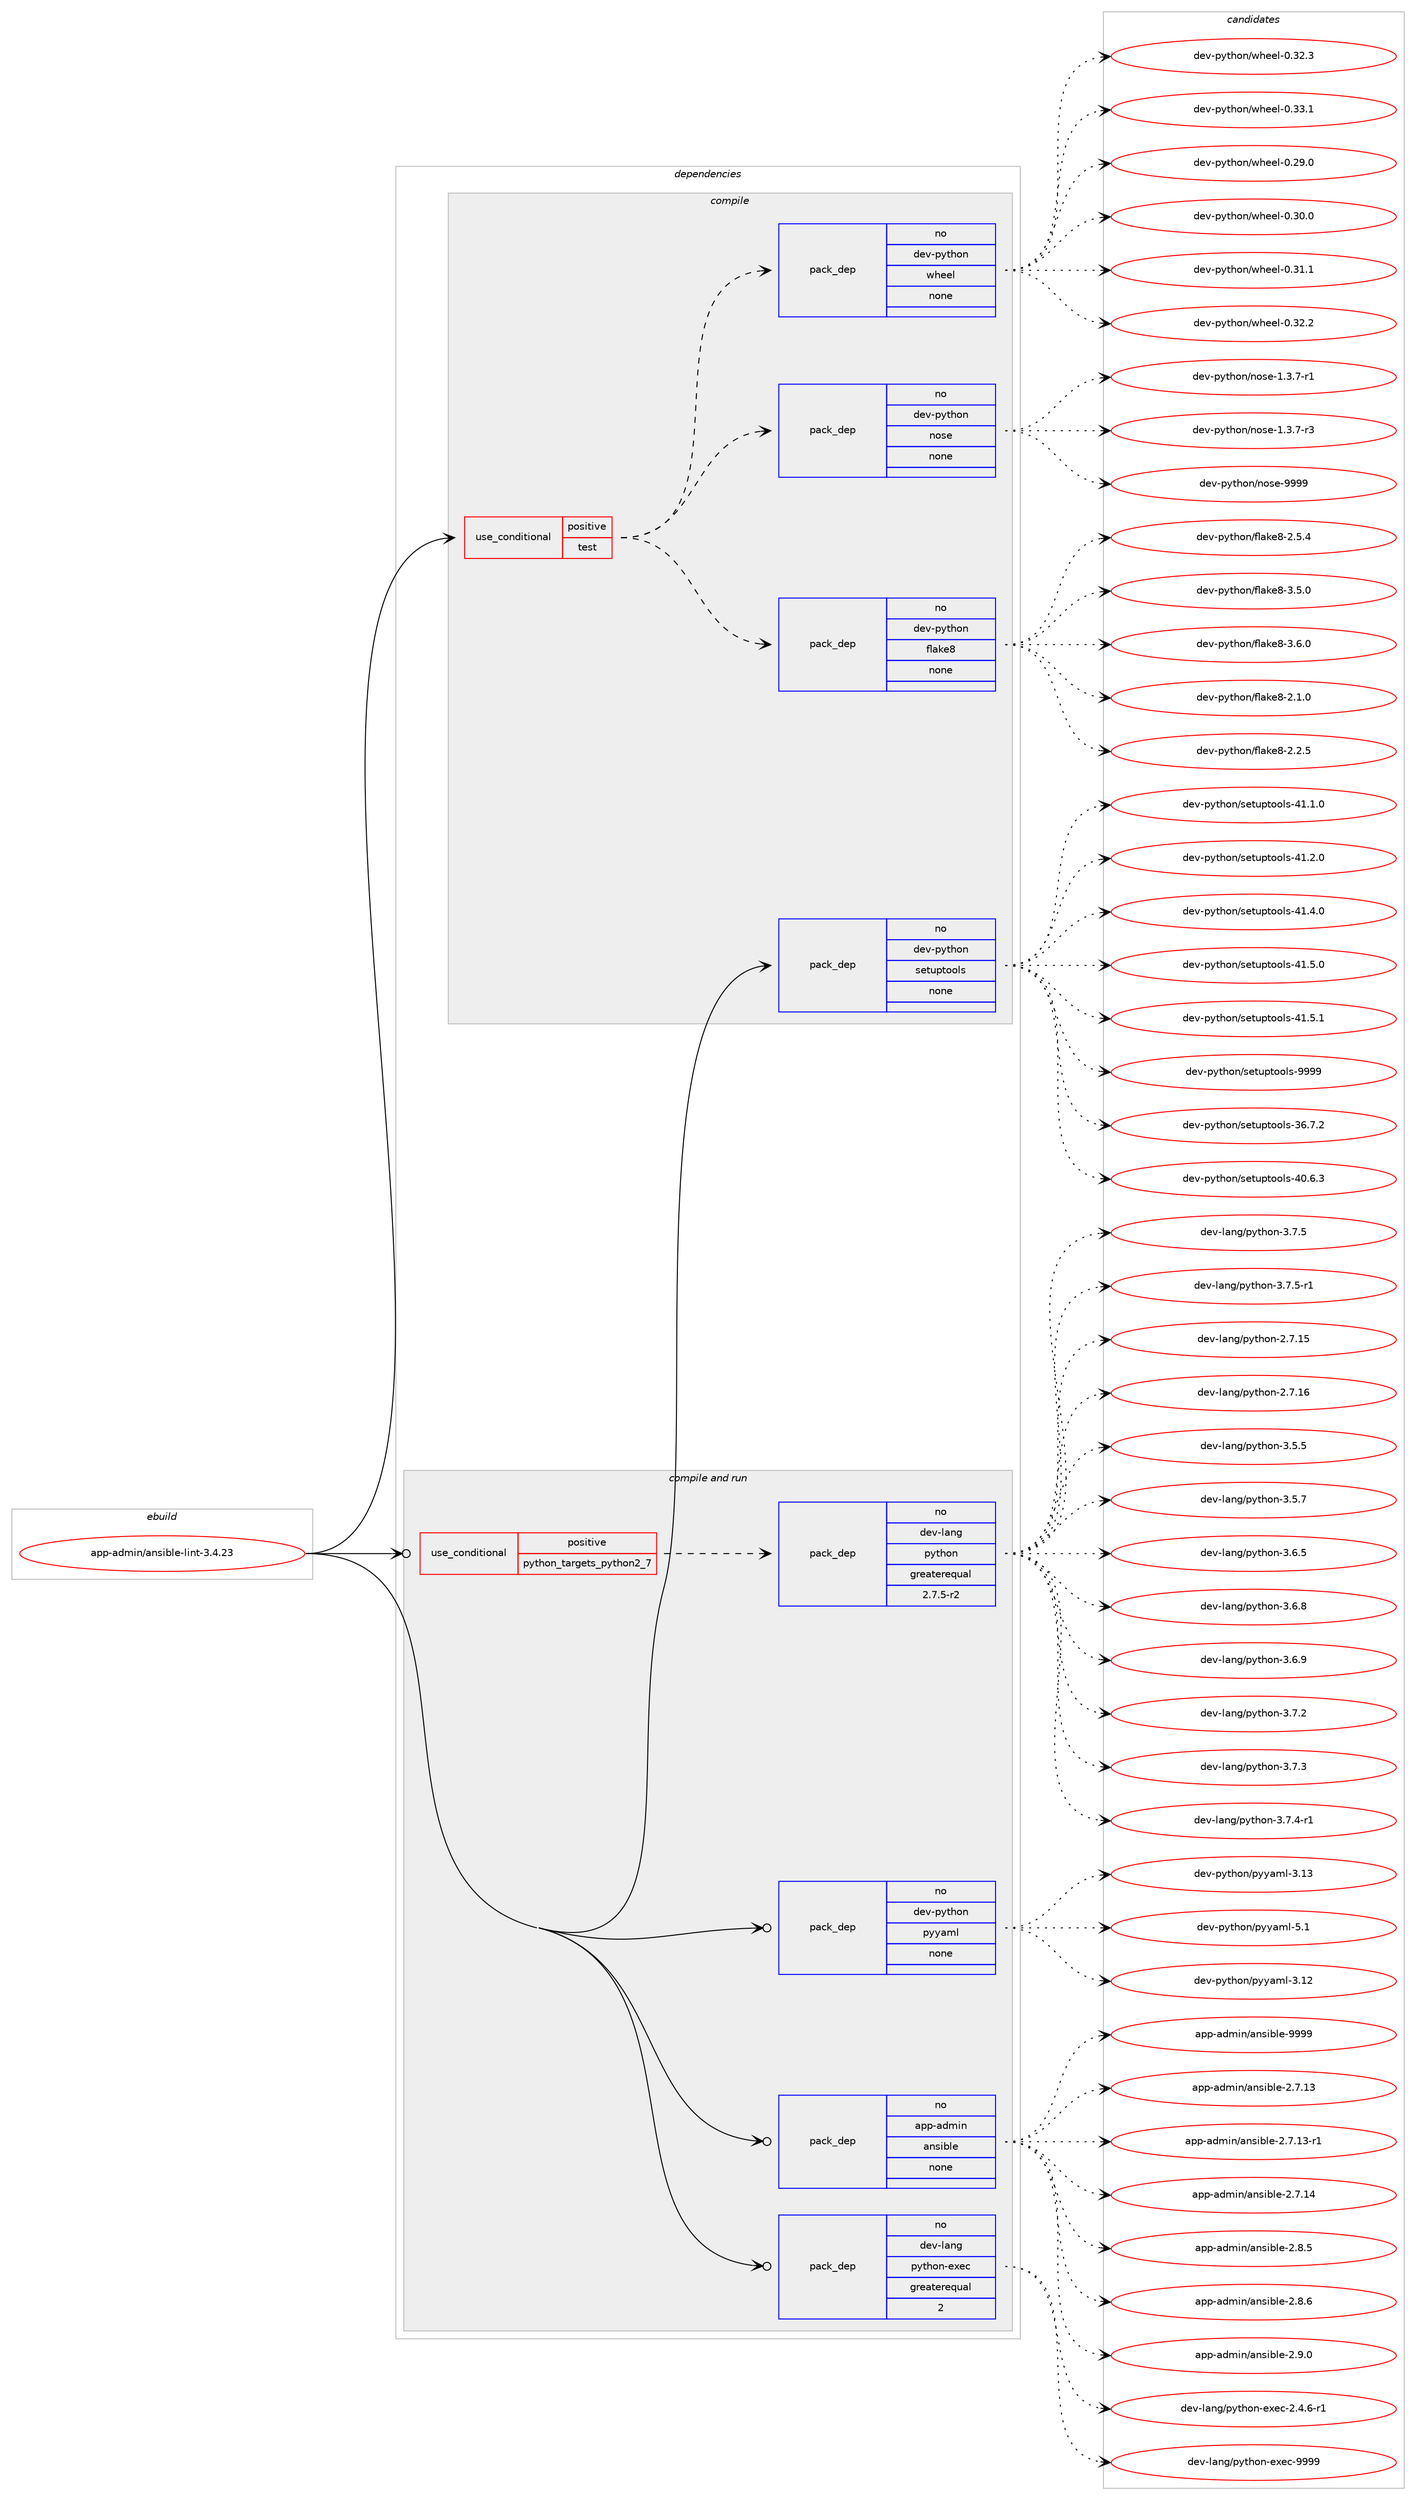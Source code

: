 digraph prolog {

# *************
# Graph options
# *************

newrank=true;
concentrate=true;
compound=true;
graph [rankdir=LR,fontname=Helvetica,fontsize=10,ranksep=1.5];#, ranksep=2.5, nodesep=0.2];
edge  [arrowhead=vee];
node  [fontname=Helvetica,fontsize=10];

# **********
# The ebuild
# **********

subgraph cluster_leftcol {
color=gray;
rank=same;
label=<<i>ebuild</i>>;
id [label="app-admin/ansible-lint-3.4.23", color=red, width=4, href="../app-admin/ansible-lint-3.4.23.svg"];
}

# ****************
# The dependencies
# ****************

subgraph cluster_midcol {
color=gray;
label=<<i>dependencies</i>>;
subgraph cluster_compile {
fillcolor="#eeeeee";
style=filled;
label=<<i>compile</i>>;
subgraph cond110689 {
dependency465473 [label=<<TABLE BORDER="0" CELLBORDER="1" CELLSPACING="0" CELLPADDING="4"><TR><TD ROWSPAN="3" CELLPADDING="10">use_conditional</TD></TR><TR><TD>positive</TD></TR><TR><TD>test</TD></TR></TABLE>>, shape=none, color=red];
subgraph pack346326 {
dependency465474 [label=<<TABLE BORDER="0" CELLBORDER="1" CELLSPACING="0" CELLPADDING="4" WIDTH="220"><TR><TD ROWSPAN="6" CELLPADDING="30">pack_dep</TD></TR><TR><TD WIDTH="110">no</TD></TR><TR><TD>dev-python</TD></TR><TR><TD>flake8</TD></TR><TR><TD>none</TD></TR><TR><TD></TD></TR></TABLE>>, shape=none, color=blue];
}
dependency465473:e -> dependency465474:w [weight=20,style="dashed",arrowhead="vee"];
subgraph pack346327 {
dependency465475 [label=<<TABLE BORDER="0" CELLBORDER="1" CELLSPACING="0" CELLPADDING="4" WIDTH="220"><TR><TD ROWSPAN="6" CELLPADDING="30">pack_dep</TD></TR><TR><TD WIDTH="110">no</TD></TR><TR><TD>dev-python</TD></TR><TR><TD>nose</TD></TR><TR><TD>none</TD></TR><TR><TD></TD></TR></TABLE>>, shape=none, color=blue];
}
dependency465473:e -> dependency465475:w [weight=20,style="dashed",arrowhead="vee"];
subgraph pack346328 {
dependency465476 [label=<<TABLE BORDER="0" CELLBORDER="1" CELLSPACING="0" CELLPADDING="4" WIDTH="220"><TR><TD ROWSPAN="6" CELLPADDING="30">pack_dep</TD></TR><TR><TD WIDTH="110">no</TD></TR><TR><TD>dev-python</TD></TR><TR><TD>wheel</TD></TR><TR><TD>none</TD></TR><TR><TD></TD></TR></TABLE>>, shape=none, color=blue];
}
dependency465473:e -> dependency465476:w [weight=20,style="dashed",arrowhead="vee"];
}
id:e -> dependency465473:w [weight=20,style="solid",arrowhead="vee"];
subgraph pack346329 {
dependency465477 [label=<<TABLE BORDER="0" CELLBORDER="1" CELLSPACING="0" CELLPADDING="4" WIDTH="220"><TR><TD ROWSPAN="6" CELLPADDING="30">pack_dep</TD></TR><TR><TD WIDTH="110">no</TD></TR><TR><TD>dev-python</TD></TR><TR><TD>setuptools</TD></TR><TR><TD>none</TD></TR><TR><TD></TD></TR></TABLE>>, shape=none, color=blue];
}
id:e -> dependency465477:w [weight=20,style="solid",arrowhead="vee"];
}
subgraph cluster_compileandrun {
fillcolor="#eeeeee";
style=filled;
label=<<i>compile and run</i>>;
subgraph cond110690 {
dependency465478 [label=<<TABLE BORDER="0" CELLBORDER="1" CELLSPACING="0" CELLPADDING="4"><TR><TD ROWSPAN="3" CELLPADDING="10">use_conditional</TD></TR><TR><TD>positive</TD></TR><TR><TD>python_targets_python2_7</TD></TR></TABLE>>, shape=none, color=red];
subgraph pack346330 {
dependency465479 [label=<<TABLE BORDER="0" CELLBORDER="1" CELLSPACING="0" CELLPADDING="4" WIDTH="220"><TR><TD ROWSPAN="6" CELLPADDING="30">pack_dep</TD></TR><TR><TD WIDTH="110">no</TD></TR><TR><TD>dev-lang</TD></TR><TR><TD>python</TD></TR><TR><TD>greaterequal</TD></TR><TR><TD>2.7.5-r2</TD></TR></TABLE>>, shape=none, color=blue];
}
dependency465478:e -> dependency465479:w [weight=20,style="dashed",arrowhead="vee"];
}
id:e -> dependency465478:w [weight=20,style="solid",arrowhead="odotvee"];
subgraph pack346331 {
dependency465480 [label=<<TABLE BORDER="0" CELLBORDER="1" CELLSPACING="0" CELLPADDING="4" WIDTH="220"><TR><TD ROWSPAN="6" CELLPADDING="30">pack_dep</TD></TR><TR><TD WIDTH="110">no</TD></TR><TR><TD>app-admin</TD></TR><TR><TD>ansible</TD></TR><TR><TD>none</TD></TR><TR><TD></TD></TR></TABLE>>, shape=none, color=blue];
}
id:e -> dependency465480:w [weight=20,style="solid",arrowhead="odotvee"];
subgraph pack346332 {
dependency465481 [label=<<TABLE BORDER="0" CELLBORDER="1" CELLSPACING="0" CELLPADDING="4" WIDTH="220"><TR><TD ROWSPAN="6" CELLPADDING="30">pack_dep</TD></TR><TR><TD WIDTH="110">no</TD></TR><TR><TD>dev-lang</TD></TR><TR><TD>python-exec</TD></TR><TR><TD>greaterequal</TD></TR><TR><TD>2</TD></TR></TABLE>>, shape=none, color=blue];
}
id:e -> dependency465481:w [weight=20,style="solid",arrowhead="odotvee"];
subgraph pack346333 {
dependency465482 [label=<<TABLE BORDER="0" CELLBORDER="1" CELLSPACING="0" CELLPADDING="4" WIDTH="220"><TR><TD ROWSPAN="6" CELLPADDING="30">pack_dep</TD></TR><TR><TD WIDTH="110">no</TD></TR><TR><TD>dev-python</TD></TR><TR><TD>pyyaml</TD></TR><TR><TD>none</TD></TR><TR><TD></TD></TR></TABLE>>, shape=none, color=blue];
}
id:e -> dependency465482:w [weight=20,style="solid",arrowhead="odotvee"];
}
subgraph cluster_run {
fillcolor="#eeeeee";
style=filled;
label=<<i>run</i>>;
}
}

# **************
# The candidates
# **************

subgraph cluster_choices {
rank=same;
color=gray;
label=<<i>candidates</i>>;

subgraph choice346326 {
color=black;
nodesep=1;
choice10010111845112121116104111110471021089710710156455046494648 [label="dev-python/flake8-2.1.0", color=red, width=4,href="../dev-python/flake8-2.1.0.svg"];
choice10010111845112121116104111110471021089710710156455046504653 [label="dev-python/flake8-2.2.5", color=red, width=4,href="../dev-python/flake8-2.2.5.svg"];
choice10010111845112121116104111110471021089710710156455046534652 [label="dev-python/flake8-2.5.4", color=red, width=4,href="../dev-python/flake8-2.5.4.svg"];
choice10010111845112121116104111110471021089710710156455146534648 [label="dev-python/flake8-3.5.0", color=red, width=4,href="../dev-python/flake8-3.5.0.svg"];
choice10010111845112121116104111110471021089710710156455146544648 [label="dev-python/flake8-3.6.0", color=red, width=4,href="../dev-python/flake8-3.6.0.svg"];
dependency465474:e -> choice10010111845112121116104111110471021089710710156455046494648:w [style=dotted,weight="100"];
dependency465474:e -> choice10010111845112121116104111110471021089710710156455046504653:w [style=dotted,weight="100"];
dependency465474:e -> choice10010111845112121116104111110471021089710710156455046534652:w [style=dotted,weight="100"];
dependency465474:e -> choice10010111845112121116104111110471021089710710156455146534648:w [style=dotted,weight="100"];
dependency465474:e -> choice10010111845112121116104111110471021089710710156455146544648:w [style=dotted,weight="100"];
}
subgraph choice346327 {
color=black;
nodesep=1;
choice10010111845112121116104111110471101111151014549465146554511449 [label="dev-python/nose-1.3.7-r1", color=red, width=4,href="../dev-python/nose-1.3.7-r1.svg"];
choice10010111845112121116104111110471101111151014549465146554511451 [label="dev-python/nose-1.3.7-r3", color=red, width=4,href="../dev-python/nose-1.3.7-r3.svg"];
choice10010111845112121116104111110471101111151014557575757 [label="dev-python/nose-9999", color=red, width=4,href="../dev-python/nose-9999.svg"];
dependency465475:e -> choice10010111845112121116104111110471101111151014549465146554511449:w [style=dotted,weight="100"];
dependency465475:e -> choice10010111845112121116104111110471101111151014549465146554511451:w [style=dotted,weight="100"];
dependency465475:e -> choice10010111845112121116104111110471101111151014557575757:w [style=dotted,weight="100"];
}
subgraph choice346328 {
color=black;
nodesep=1;
choice100101118451121211161041111104711910410110110845484650574648 [label="dev-python/wheel-0.29.0", color=red, width=4,href="../dev-python/wheel-0.29.0.svg"];
choice100101118451121211161041111104711910410110110845484651484648 [label="dev-python/wheel-0.30.0", color=red, width=4,href="../dev-python/wheel-0.30.0.svg"];
choice100101118451121211161041111104711910410110110845484651494649 [label="dev-python/wheel-0.31.1", color=red, width=4,href="../dev-python/wheel-0.31.1.svg"];
choice100101118451121211161041111104711910410110110845484651504650 [label="dev-python/wheel-0.32.2", color=red, width=4,href="../dev-python/wheel-0.32.2.svg"];
choice100101118451121211161041111104711910410110110845484651504651 [label="dev-python/wheel-0.32.3", color=red, width=4,href="../dev-python/wheel-0.32.3.svg"];
choice100101118451121211161041111104711910410110110845484651514649 [label="dev-python/wheel-0.33.1", color=red, width=4,href="../dev-python/wheel-0.33.1.svg"];
dependency465476:e -> choice100101118451121211161041111104711910410110110845484650574648:w [style=dotted,weight="100"];
dependency465476:e -> choice100101118451121211161041111104711910410110110845484651484648:w [style=dotted,weight="100"];
dependency465476:e -> choice100101118451121211161041111104711910410110110845484651494649:w [style=dotted,weight="100"];
dependency465476:e -> choice100101118451121211161041111104711910410110110845484651504650:w [style=dotted,weight="100"];
dependency465476:e -> choice100101118451121211161041111104711910410110110845484651504651:w [style=dotted,weight="100"];
dependency465476:e -> choice100101118451121211161041111104711910410110110845484651514649:w [style=dotted,weight="100"];
}
subgraph choice346329 {
color=black;
nodesep=1;
choice100101118451121211161041111104711510111611711211611111110811545515446554650 [label="dev-python/setuptools-36.7.2", color=red, width=4,href="../dev-python/setuptools-36.7.2.svg"];
choice100101118451121211161041111104711510111611711211611111110811545524846544651 [label="dev-python/setuptools-40.6.3", color=red, width=4,href="../dev-python/setuptools-40.6.3.svg"];
choice100101118451121211161041111104711510111611711211611111110811545524946494648 [label="dev-python/setuptools-41.1.0", color=red, width=4,href="../dev-python/setuptools-41.1.0.svg"];
choice100101118451121211161041111104711510111611711211611111110811545524946504648 [label="dev-python/setuptools-41.2.0", color=red, width=4,href="../dev-python/setuptools-41.2.0.svg"];
choice100101118451121211161041111104711510111611711211611111110811545524946524648 [label="dev-python/setuptools-41.4.0", color=red, width=4,href="../dev-python/setuptools-41.4.0.svg"];
choice100101118451121211161041111104711510111611711211611111110811545524946534648 [label="dev-python/setuptools-41.5.0", color=red, width=4,href="../dev-python/setuptools-41.5.0.svg"];
choice100101118451121211161041111104711510111611711211611111110811545524946534649 [label="dev-python/setuptools-41.5.1", color=red, width=4,href="../dev-python/setuptools-41.5.1.svg"];
choice10010111845112121116104111110471151011161171121161111111081154557575757 [label="dev-python/setuptools-9999", color=red, width=4,href="../dev-python/setuptools-9999.svg"];
dependency465477:e -> choice100101118451121211161041111104711510111611711211611111110811545515446554650:w [style=dotted,weight="100"];
dependency465477:e -> choice100101118451121211161041111104711510111611711211611111110811545524846544651:w [style=dotted,weight="100"];
dependency465477:e -> choice100101118451121211161041111104711510111611711211611111110811545524946494648:w [style=dotted,weight="100"];
dependency465477:e -> choice100101118451121211161041111104711510111611711211611111110811545524946504648:w [style=dotted,weight="100"];
dependency465477:e -> choice100101118451121211161041111104711510111611711211611111110811545524946524648:w [style=dotted,weight="100"];
dependency465477:e -> choice100101118451121211161041111104711510111611711211611111110811545524946534648:w [style=dotted,weight="100"];
dependency465477:e -> choice100101118451121211161041111104711510111611711211611111110811545524946534649:w [style=dotted,weight="100"];
dependency465477:e -> choice10010111845112121116104111110471151011161171121161111111081154557575757:w [style=dotted,weight="100"];
}
subgraph choice346330 {
color=black;
nodesep=1;
choice10010111845108971101034711212111610411111045504655464953 [label="dev-lang/python-2.7.15", color=red, width=4,href="../dev-lang/python-2.7.15.svg"];
choice10010111845108971101034711212111610411111045504655464954 [label="dev-lang/python-2.7.16", color=red, width=4,href="../dev-lang/python-2.7.16.svg"];
choice100101118451089711010347112121116104111110455146534653 [label="dev-lang/python-3.5.5", color=red, width=4,href="../dev-lang/python-3.5.5.svg"];
choice100101118451089711010347112121116104111110455146534655 [label="dev-lang/python-3.5.7", color=red, width=4,href="../dev-lang/python-3.5.7.svg"];
choice100101118451089711010347112121116104111110455146544653 [label="dev-lang/python-3.6.5", color=red, width=4,href="../dev-lang/python-3.6.5.svg"];
choice100101118451089711010347112121116104111110455146544656 [label="dev-lang/python-3.6.8", color=red, width=4,href="../dev-lang/python-3.6.8.svg"];
choice100101118451089711010347112121116104111110455146544657 [label="dev-lang/python-3.6.9", color=red, width=4,href="../dev-lang/python-3.6.9.svg"];
choice100101118451089711010347112121116104111110455146554650 [label="dev-lang/python-3.7.2", color=red, width=4,href="../dev-lang/python-3.7.2.svg"];
choice100101118451089711010347112121116104111110455146554651 [label="dev-lang/python-3.7.3", color=red, width=4,href="../dev-lang/python-3.7.3.svg"];
choice1001011184510897110103471121211161041111104551465546524511449 [label="dev-lang/python-3.7.4-r1", color=red, width=4,href="../dev-lang/python-3.7.4-r1.svg"];
choice100101118451089711010347112121116104111110455146554653 [label="dev-lang/python-3.7.5", color=red, width=4,href="../dev-lang/python-3.7.5.svg"];
choice1001011184510897110103471121211161041111104551465546534511449 [label="dev-lang/python-3.7.5-r1", color=red, width=4,href="../dev-lang/python-3.7.5-r1.svg"];
dependency465479:e -> choice10010111845108971101034711212111610411111045504655464953:w [style=dotted,weight="100"];
dependency465479:e -> choice10010111845108971101034711212111610411111045504655464954:w [style=dotted,weight="100"];
dependency465479:e -> choice100101118451089711010347112121116104111110455146534653:w [style=dotted,weight="100"];
dependency465479:e -> choice100101118451089711010347112121116104111110455146534655:w [style=dotted,weight="100"];
dependency465479:e -> choice100101118451089711010347112121116104111110455146544653:w [style=dotted,weight="100"];
dependency465479:e -> choice100101118451089711010347112121116104111110455146544656:w [style=dotted,weight="100"];
dependency465479:e -> choice100101118451089711010347112121116104111110455146544657:w [style=dotted,weight="100"];
dependency465479:e -> choice100101118451089711010347112121116104111110455146554650:w [style=dotted,weight="100"];
dependency465479:e -> choice100101118451089711010347112121116104111110455146554651:w [style=dotted,weight="100"];
dependency465479:e -> choice1001011184510897110103471121211161041111104551465546524511449:w [style=dotted,weight="100"];
dependency465479:e -> choice100101118451089711010347112121116104111110455146554653:w [style=dotted,weight="100"];
dependency465479:e -> choice1001011184510897110103471121211161041111104551465546534511449:w [style=dotted,weight="100"];
}
subgraph choice346331 {
color=black;
nodesep=1;
choice97112112459710010910511047971101151059810810145504655464951 [label="app-admin/ansible-2.7.13", color=red, width=4,href="../app-admin/ansible-2.7.13.svg"];
choice971121124597100109105110479711011510598108101455046554649514511449 [label="app-admin/ansible-2.7.13-r1", color=red, width=4,href="../app-admin/ansible-2.7.13-r1.svg"];
choice97112112459710010910511047971101151059810810145504655464952 [label="app-admin/ansible-2.7.14", color=red, width=4,href="../app-admin/ansible-2.7.14.svg"];
choice971121124597100109105110479711011510598108101455046564653 [label="app-admin/ansible-2.8.5", color=red, width=4,href="../app-admin/ansible-2.8.5.svg"];
choice971121124597100109105110479711011510598108101455046564654 [label="app-admin/ansible-2.8.6", color=red, width=4,href="../app-admin/ansible-2.8.6.svg"];
choice971121124597100109105110479711011510598108101455046574648 [label="app-admin/ansible-2.9.0", color=red, width=4,href="../app-admin/ansible-2.9.0.svg"];
choice9711211245971001091051104797110115105981081014557575757 [label="app-admin/ansible-9999", color=red, width=4,href="../app-admin/ansible-9999.svg"];
dependency465480:e -> choice97112112459710010910511047971101151059810810145504655464951:w [style=dotted,weight="100"];
dependency465480:e -> choice971121124597100109105110479711011510598108101455046554649514511449:w [style=dotted,weight="100"];
dependency465480:e -> choice97112112459710010910511047971101151059810810145504655464952:w [style=dotted,weight="100"];
dependency465480:e -> choice971121124597100109105110479711011510598108101455046564653:w [style=dotted,weight="100"];
dependency465480:e -> choice971121124597100109105110479711011510598108101455046564654:w [style=dotted,weight="100"];
dependency465480:e -> choice971121124597100109105110479711011510598108101455046574648:w [style=dotted,weight="100"];
dependency465480:e -> choice9711211245971001091051104797110115105981081014557575757:w [style=dotted,weight="100"];
}
subgraph choice346332 {
color=black;
nodesep=1;
choice10010111845108971101034711212111610411111045101120101994550465246544511449 [label="dev-lang/python-exec-2.4.6-r1", color=red, width=4,href="../dev-lang/python-exec-2.4.6-r1.svg"];
choice10010111845108971101034711212111610411111045101120101994557575757 [label="dev-lang/python-exec-9999", color=red, width=4,href="../dev-lang/python-exec-9999.svg"];
dependency465481:e -> choice10010111845108971101034711212111610411111045101120101994550465246544511449:w [style=dotted,weight="100"];
dependency465481:e -> choice10010111845108971101034711212111610411111045101120101994557575757:w [style=dotted,weight="100"];
}
subgraph choice346333 {
color=black;
nodesep=1;
choice1001011184511212111610411111047112121121971091084551464950 [label="dev-python/pyyaml-3.12", color=red, width=4,href="../dev-python/pyyaml-3.12.svg"];
choice1001011184511212111610411111047112121121971091084551464951 [label="dev-python/pyyaml-3.13", color=red, width=4,href="../dev-python/pyyaml-3.13.svg"];
choice10010111845112121116104111110471121211219710910845534649 [label="dev-python/pyyaml-5.1", color=red, width=4,href="../dev-python/pyyaml-5.1.svg"];
dependency465482:e -> choice1001011184511212111610411111047112121121971091084551464950:w [style=dotted,weight="100"];
dependency465482:e -> choice1001011184511212111610411111047112121121971091084551464951:w [style=dotted,weight="100"];
dependency465482:e -> choice10010111845112121116104111110471121211219710910845534649:w [style=dotted,weight="100"];
}
}

}
